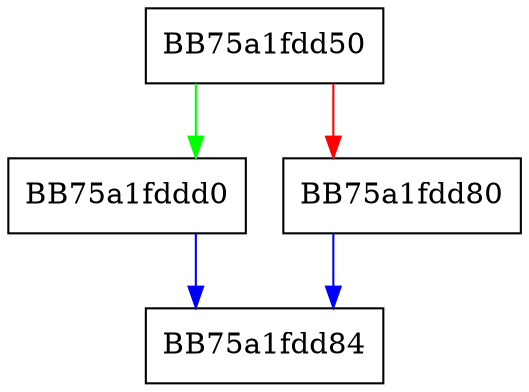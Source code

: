 digraph luaB_pairs {
  node [shape="box"];
  graph [splines=ortho];
  BB75a1fdd50 -> BB75a1fddd0 [color="green"];
  BB75a1fdd50 -> BB75a1fdd80 [color="red"];
  BB75a1fdd80 -> BB75a1fdd84 [color="blue"];
  BB75a1fddd0 -> BB75a1fdd84 [color="blue"];
}